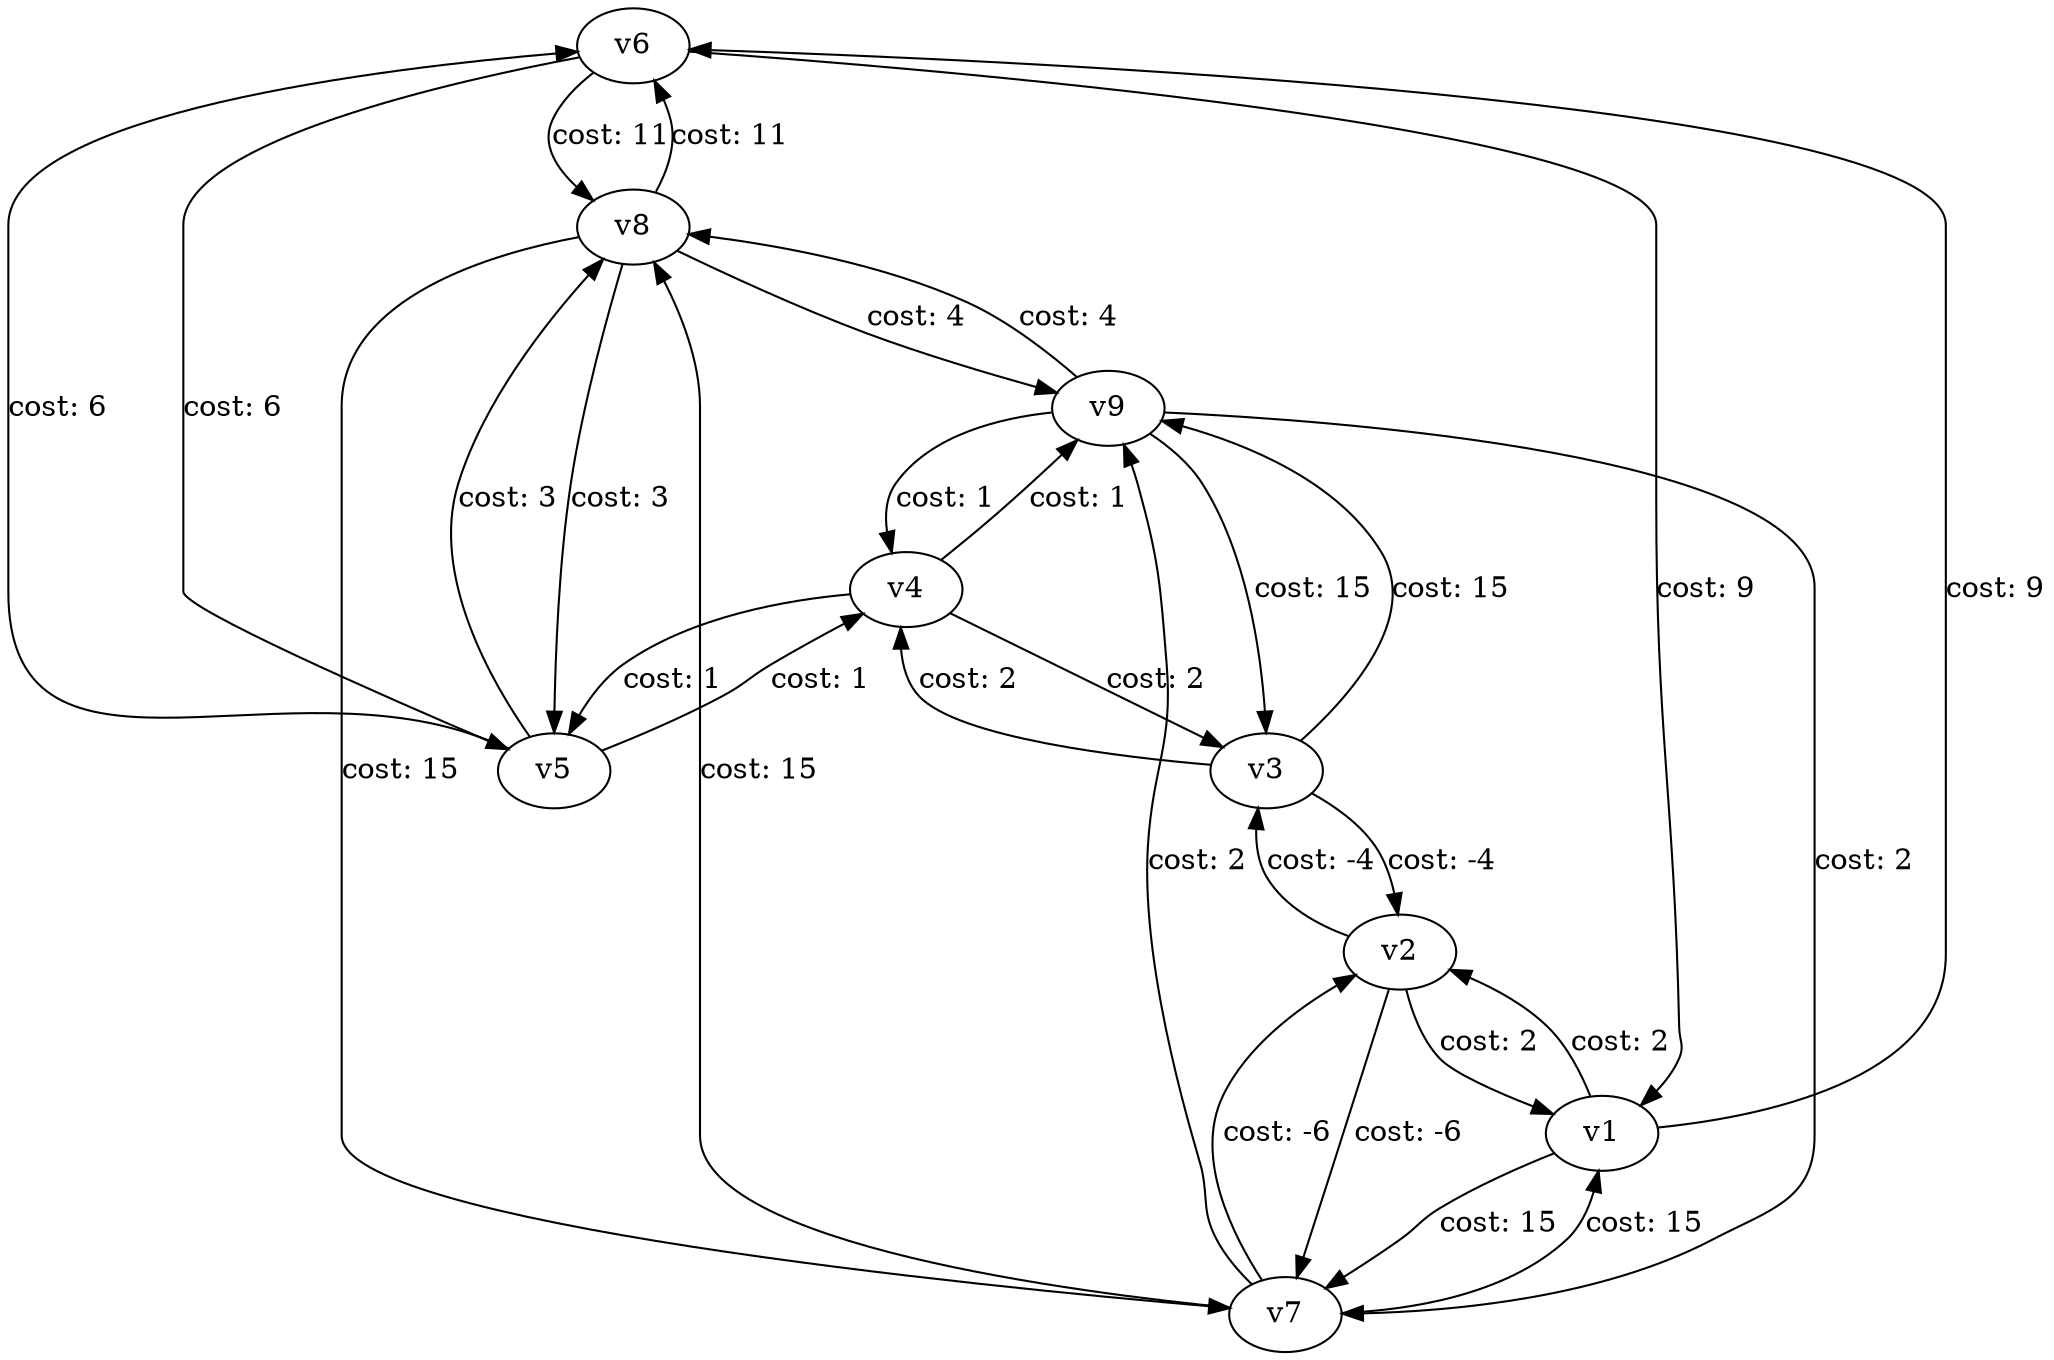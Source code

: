 digraph G {
	v6 -> v8 [label="cost: 11"];
	v6 -> v1 [label="cost: 9"];
	v6 -> v5 [label="cost: 6"];
	v7 -> v8 [label="cost: 15"];
	v7 -> v9 [label="cost: 2"];
	v7 -> v1 [label="cost: 15"];
	v7 -> v2 [label="cost: -6"];
	v8 -> v6 [label="cost: 11"];
	v8 -> v7 [label="cost: 15"];
	v8 -> v9 [label="cost: 4"];
	v8 -> v5 [label="cost: 3"];
	v9 -> v7 [label="cost: 2"];
	v9 -> v8 [label="cost: 4"];
	v9 -> v3 [label="cost: 15"];
	v9 -> v4 [label="cost: 1"];
	v1 -> v6 [label="cost: 9"];
	v1 -> v7 [label="cost: 15"];
	v1 -> v2 [label="cost: 2"];
	v2 -> v7 [label="cost: -6"];
	v2 -> v1 [label="cost: 2"];
	v2 -> v3 [label="cost: -4"];
	v3 -> v9 [label="cost: 15"];
	v3 -> v2 [label="cost: -4"];
	v3 -> v4 [label="cost: 2"];
	v4 -> v9 [label="cost: 1"];
	v4 -> v3 [label="cost: 2"];
	v4 -> v5 [label="cost: 1"];
	v5 -> v6 [label="cost: 6"];
	v5 -> v8 [label="cost: 3"];
	v5 -> v4 [label="cost: 1"];
	v6 [label="v6"];
	v7 [label="v7"];
	v8 [label="v8"];
	v9 [label="v9"];
	v1 [label="v1"];
	v2 [label="v2"];
	v3 [label="v3"];
	v4 [label="v4"];
	v5 [label="v5"];
}